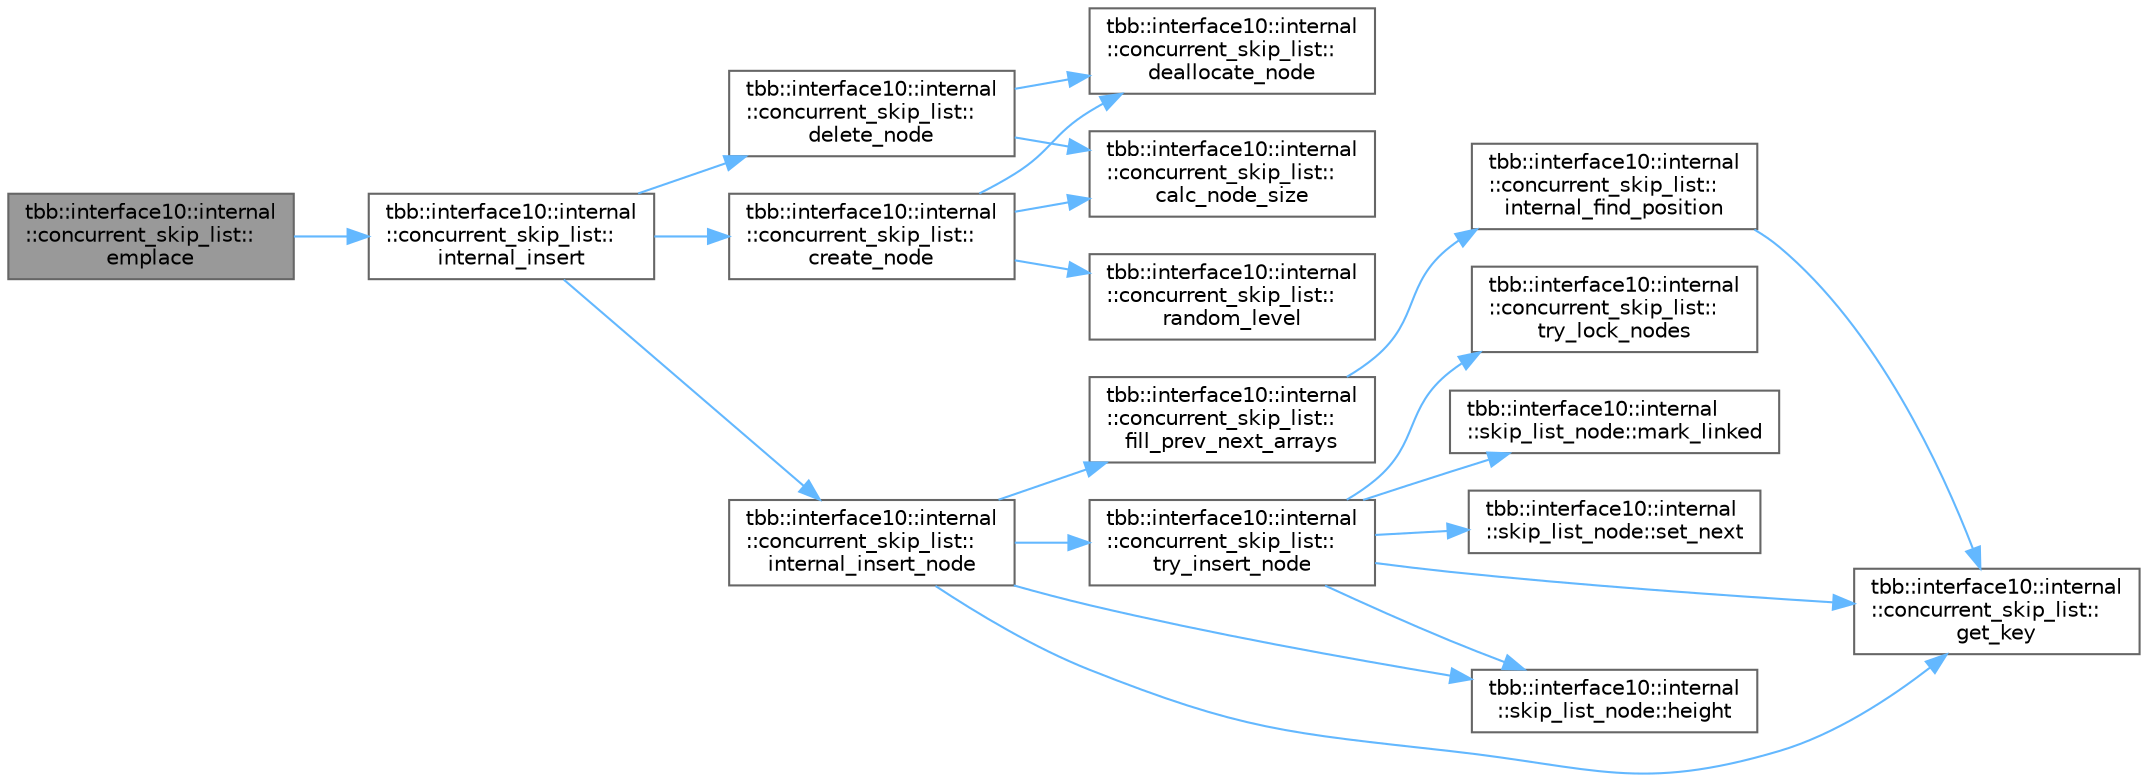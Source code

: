 digraph "tbb::interface10::internal::concurrent_skip_list::emplace"
{
 // LATEX_PDF_SIZE
  bgcolor="transparent";
  edge [fontname=Helvetica,fontsize=10,labelfontname=Helvetica,labelfontsize=10];
  node [fontname=Helvetica,fontsize=10,shape=box,height=0.2,width=0.4];
  rankdir="LR";
  Node1 [id="Node000001",label="tbb::interface10::internal\l::concurrent_skip_list::\lemplace",height=0.2,width=0.4,color="gray40", fillcolor="grey60", style="filled", fontcolor="black",tooltip=" "];
  Node1 -> Node2 [id="edge21_Node000001_Node000002",color="steelblue1",style="solid",tooltip=" "];
  Node2 [id="Node000002",label="tbb::interface10::internal\l::concurrent_skip_list::\linternal_insert",height=0.2,width=0.4,color="grey40", fillcolor="white", style="filled",URL="$classtbb_1_1interface10_1_1internal_1_1concurrent__skip__list.html#ac5d554278d9293819f420391eecff63c",tooltip=" "];
  Node2 -> Node3 [id="edge22_Node000002_Node000003",color="steelblue1",style="solid",tooltip=" "];
  Node3 [id="Node000003",label="tbb::interface10::internal\l::concurrent_skip_list::\lcreate_node",height=0.2,width=0.4,color="grey40", fillcolor="white", style="filled",URL="$classtbb_1_1interface10_1_1internal_1_1concurrent__skip__list.html#ad438df76077a10c1e1185743a64830e6",tooltip=" "];
  Node3 -> Node4 [id="edge23_Node000003_Node000004",color="steelblue1",style="solid",tooltip=" "];
  Node4 [id="Node000004",label="tbb::interface10::internal\l::concurrent_skip_list::\lcalc_node_size",height=0.2,width=0.4,color="grey40", fillcolor="white", style="filled",URL="$classtbb_1_1interface10_1_1internal_1_1concurrent__skip__list.html#af30599d9882020209d36d7b813ef0b76",tooltip=" "];
  Node3 -> Node5 [id="edge24_Node000003_Node000005",color="steelblue1",style="solid",tooltip=" "];
  Node5 [id="Node000005",label="tbb::interface10::internal\l::concurrent_skip_list::\ldeallocate_node",height=0.2,width=0.4,color="grey40", fillcolor="white", style="filled",URL="$classtbb_1_1interface10_1_1internal_1_1concurrent__skip__list.html#a83d0815a3a809b38e01438412b56e46e",tooltip=" "];
  Node3 -> Node6 [id="edge25_Node000003_Node000006",color="steelblue1",style="solid",tooltip=" "];
  Node6 [id="Node000006",label="tbb::interface10::internal\l::concurrent_skip_list::\lrandom_level",height=0.2,width=0.4,color="grey40", fillcolor="white", style="filled",URL="$classtbb_1_1interface10_1_1internal_1_1concurrent__skip__list.html#a95fc6eb415dafb628f999d0c150bdbf0",tooltip=" "];
  Node2 -> Node7 [id="edge26_Node000002_Node000007",color="steelblue1",style="solid",tooltip=" "];
  Node7 [id="Node000007",label="tbb::interface10::internal\l::concurrent_skip_list::\ldelete_node",height=0.2,width=0.4,color="grey40", fillcolor="white", style="filled",URL="$classtbb_1_1interface10_1_1internal_1_1concurrent__skip__list.html#a4ce0958020c306aad923a642dc5861a9",tooltip=" "];
  Node7 -> Node4 [id="edge27_Node000007_Node000004",color="steelblue1",style="solid",tooltip=" "];
  Node7 -> Node5 [id="edge28_Node000007_Node000005",color="steelblue1",style="solid",tooltip=" "];
  Node2 -> Node8 [id="edge29_Node000002_Node000008",color="steelblue1",style="solid",tooltip=" "];
  Node8 [id="Node000008",label="tbb::interface10::internal\l::concurrent_skip_list::\linternal_insert_node",height=0.2,width=0.4,color="grey40", fillcolor="white", style="filled",URL="$classtbb_1_1interface10_1_1internal_1_1concurrent__skip__list.html#a4edd62a8883a38048c6d0b69d8106586",tooltip=" "];
  Node8 -> Node9 [id="edge30_Node000008_Node000009",color="steelblue1",style="solid",tooltip=" "];
  Node9 [id="Node000009",label="tbb::interface10::internal\l::concurrent_skip_list::\lfill_prev_next_arrays",height=0.2,width=0.4,color="grey40", fillcolor="white", style="filled",URL="$classtbb_1_1interface10_1_1internal_1_1concurrent__skip__list.html#aadddc4b7cdbf297740857749e79d4643",tooltip=" "];
  Node9 -> Node10 [id="edge31_Node000009_Node000010",color="steelblue1",style="solid",tooltip=" "];
  Node10 [id="Node000010",label="tbb::interface10::internal\l::concurrent_skip_list::\linternal_find_position",height=0.2,width=0.4,color="grey40", fillcolor="white", style="filled",URL="$classtbb_1_1interface10_1_1internal_1_1concurrent__skip__list.html#a8c56a458d060ad3b4f97a9bb95ff2aac",tooltip=" "];
  Node10 -> Node11 [id="edge32_Node000010_Node000011",color="steelblue1",style="solid",tooltip=" "];
  Node11 [id="Node000011",label="tbb::interface10::internal\l::concurrent_skip_list::\lget_key",height=0.2,width=0.4,color="grey40", fillcolor="white", style="filled",URL="$classtbb_1_1interface10_1_1internal_1_1concurrent__skip__list.html#a5f567e5abdcc302c2d6246c63270d842",tooltip=" "];
  Node8 -> Node11 [id="edge33_Node000008_Node000011",color="steelblue1",style="solid",tooltip=" "];
  Node8 -> Node12 [id="edge34_Node000008_Node000012",color="steelblue1",style="solid",tooltip=" "];
  Node12 [id="Node000012",label="tbb::interface10::internal\l::skip_list_node::height",height=0.2,width=0.4,color="grey40", fillcolor="white", style="filled",URL="$classtbb_1_1interface10_1_1internal_1_1skip__list__node.html#a7783f86ff71e553f6fc21f20e95b576d",tooltip=" "];
  Node8 -> Node13 [id="edge35_Node000008_Node000013",color="steelblue1",style="solid",tooltip=" "];
  Node13 [id="Node000013",label="tbb::interface10::internal\l::concurrent_skip_list::\ltry_insert_node",height=0.2,width=0.4,color="grey40", fillcolor="white", style="filled",URL="$classtbb_1_1interface10_1_1internal_1_1concurrent__skip__list.html#a4a0b2dbcc464930d12c81fe113c07a77",tooltip=" "];
  Node13 -> Node11 [id="edge36_Node000013_Node000011",color="steelblue1",style="solid",tooltip=" "];
  Node13 -> Node12 [id="edge37_Node000013_Node000012",color="steelblue1",style="solid",tooltip=" "];
  Node13 -> Node14 [id="edge38_Node000013_Node000014",color="steelblue1",style="solid",tooltip=" "];
  Node14 [id="Node000014",label="tbb::interface10::internal\l::skip_list_node::mark_linked",height=0.2,width=0.4,color="grey40", fillcolor="white", style="filled",URL="$classtbb_1_1interface10_1_1internal_1_1skip__list__node.html#a9799198d4760f601fe11c933639334f0",tooltip=" "];
  Node13 -> Node15 [id="edge39_Node000013_Node000015",color="steelblue1",style="solid",tooltip=" "];
  Node15 [id="Node000015",label="tbb::interface10::internal\l::skip_list_node::set_next",height=0.2,width=0.4,color="grey40", fillcolor="white", style="filled",URL="$classtbb_1_1interface10_1_1internal_1_1skip__list__node.html#a28e5b5c3240dafbb73cccde5d7f0f3c2",tooltip=" "];
  Node13 -> Node16 [id="edge40_Node000013_Node000016",color="steelblue1",style="solid",tooltip=" "];
  Node16 [id="Node000016",label="tbb::interface10::internal\l::concurrent_skip_list::\ltry_lock_nodes",height=0.2,width=0.4,color="grey40", fillcolor="white", style="filled",URL="$classtbb_1_1interface10_1_1internal_1_1concurrent__skip__list.html#a5235de70cd7397d5ebc7f8262d8dae54",tooltip=" "];
}
